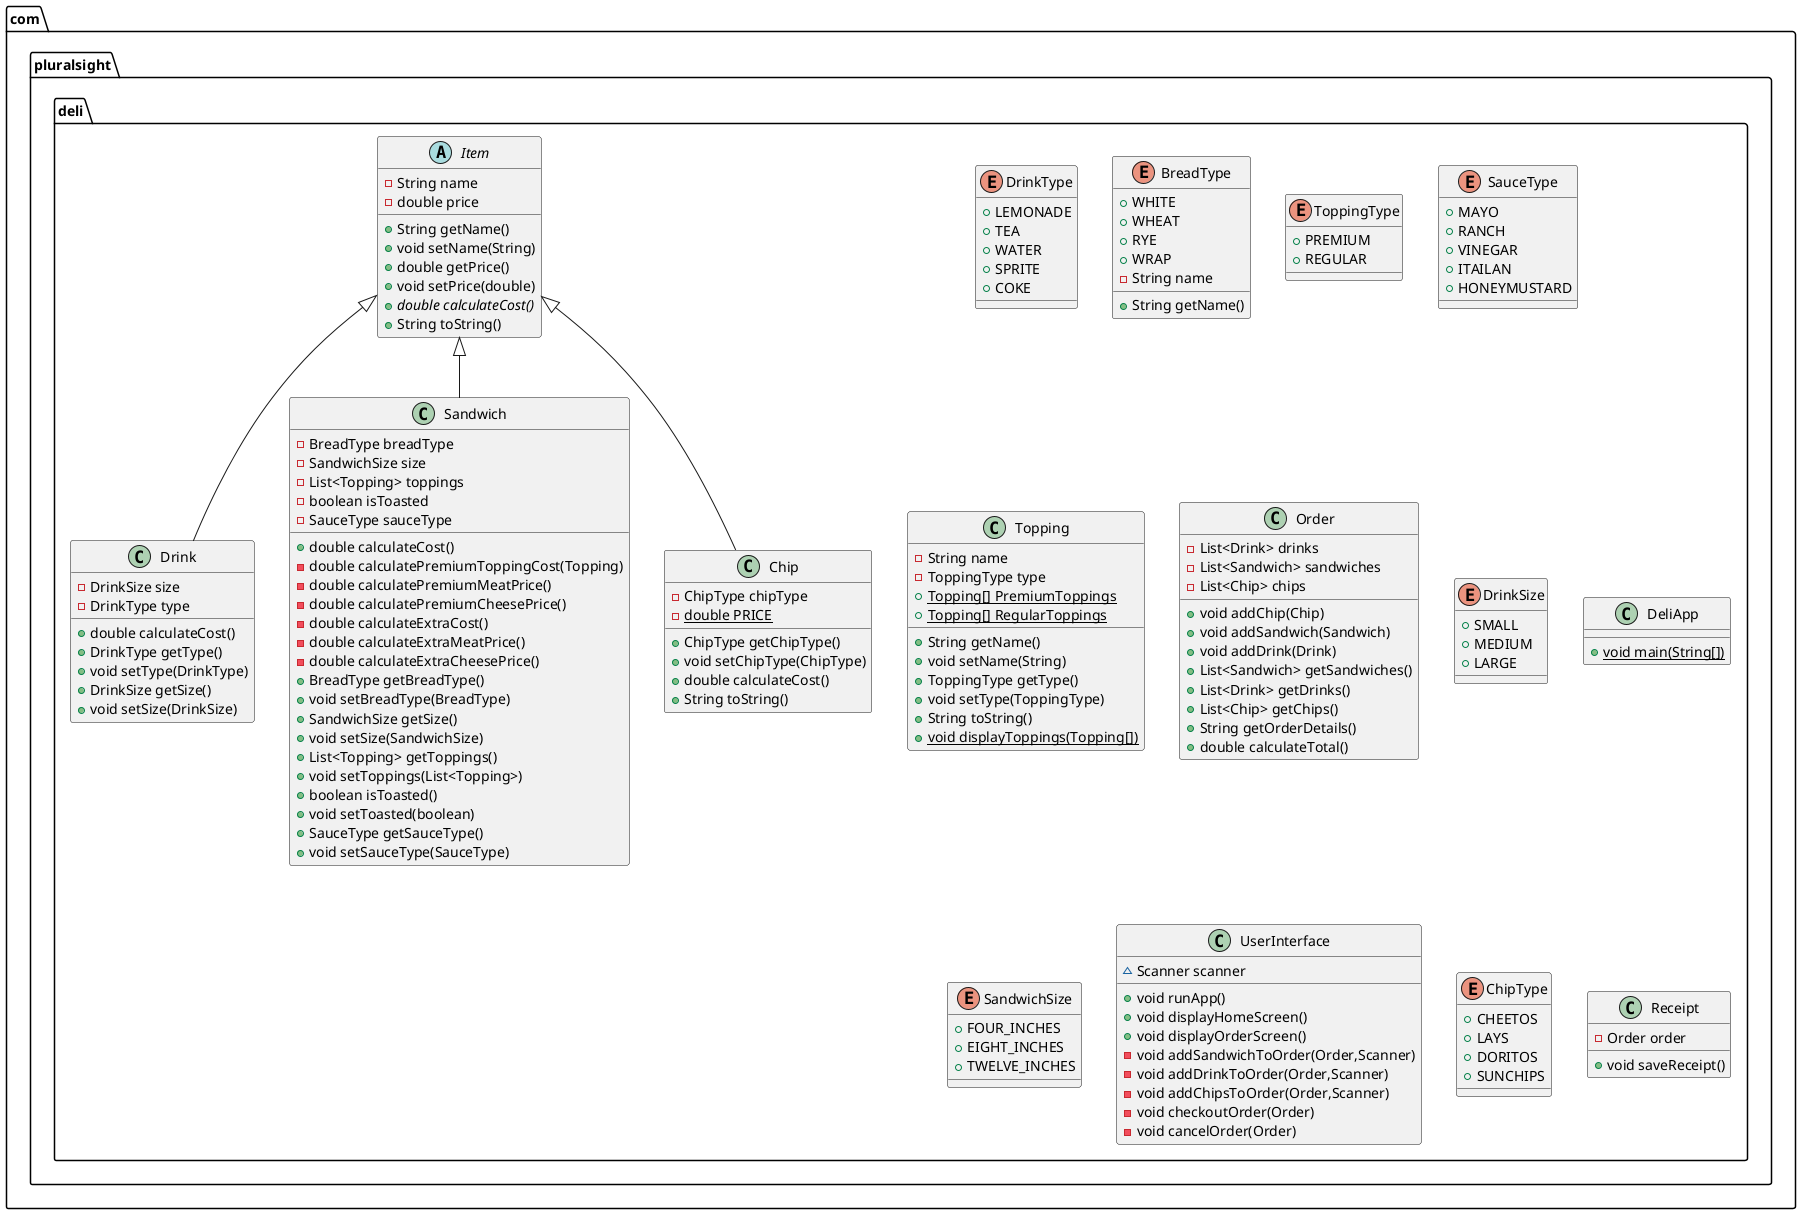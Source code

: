 @startuml
enum com.pluralsight.deli.DrinkType {
+  LEMONADE
+  TEA
+  WATER
+  SPRITE
+  COKE
}

enum com.pluralsight.deli.BreadType {
+  WHITE
+  WHEAT
+  RYE
+  WRAP
- String name
+ String getName()
}


enum com.pluralsight.deli.ToppingType {
+  PREMIUM
+  REGULAR
}

class com.pluralsight.deli.Drink {
- DrinkSize size
- DrinkType type
+ double calculateCost()
+ DrinkType getType()
+ void setType(DrinkType)
+ DrinkSize getSize()
+ void setSize(DrinkSize)
}


enum com.pluralsight.deli.SauceType {
+  MAYO
+  RANCH
+  VINEGAR
+  ITAILAN
+  HONEYMUSTARD
}

class com.pluralsight.deli.Sandwich {
- BreadType breadType
- SandwichSize size
- List<Topping> toppings
- boolean isToasted
- SauceType sauceType
+ double calculateCost()
- double calculatePremiumToppingCost(Topping)
- double calculatePremiumMeatPrice()
- double calculatePremiumCheesePrice()
- double calculateExtraCost()
- double calculateExtraMeatPrice()
- double calculateExtraCheesePrice()
+ BreadType getBreadType()
+ void setBreadType(BreadType)
+ SandwichSize getSize()
+ void setSize(SandwichSize)
+ List<Topping> getToppings()
+ void setToppings(List<Topping>)
+ boolean isToasted()
+ void setToasted(boolean)
+ SauceType getSauceType()
+ void setSauceType(SauceType)
}


class com.pluralsight.deli.Topping {
- String name
- ToppingType type
+ {static} Topping[] PremiumToppings
+ {static} Topping[] RegularToppings
+ String getName()
+ void setName(String)
+ ToppingType getType()
+ void setType(ToppingType)
+ String toString()
+ {static} void displayToppings(Topping[])
}


class com.pluralsight.deli.Order {
- List<Drink> drinks
- List<Sandwich> sandwiches
- List<Chip> chips
+ void addChip(Chip)
+ void addSandwich(Sandwich)
+ void addDrink(Drink)
+ List<Sandwich> getSandwiches()
+ List<Drink> getDrinks()
+ List<Chip> getChips()
+ String getOrderDetails()
+ double calculateTotal()
}


class com.pluralsight.deli.Chip {
- ChipType chipType
- {static} double PRICE
+ ChipType getChipType()
+ void setChipType(ChipType)
+ double calculateCost()
+ String toString()
}


enum com.pluralsight.deli.DrinkSize {
+  SMALL
+  MEDIUM
+  LARGE
}

class com.pluralsight.deli.DeliApp {
+ {static} void main(String[])
}

enum com.pluralsight.deli.SandwichSize {
+  FOUR_INCHES
+  EIGHT_INCHES
+  TWELVE_INCHES
}

class com.pluralsight.deli.UserInterface {
~ Scanner scanner
+ void runApp()
+ void displayHomeScreen()
+ void displayOrderScreen()
- void addSandwichToOrder(Order,Scanner)
- void addDrinkToOrder(Order,Scanner)
- void addChipsToOrder(Order,Scanner)
- void checkoutOrder(Order)
- void cancelOrder(Order)
}


enum com.pluralsight.deli.ChipType {
+  CHEETOS
+  LAYS
+  DORITOS
+  SUNCHIPS
}

abstract class com.pluralsight.deli.Item {
- String name
- double price
+ String getName()
+ void setName(String)
+ double getPrice()
+ void setPrice(double)
+ {abstract}double calculateCost()
+ String toString()
}


class com.pluralsight.deli.Receipt {
- Order order
+ void saveReceipt()
}




com.pluralsight.deli.Item <|-- com.pluralsight.deli.Drink
com.pluralsight.deli.Item <|-- com.pluralsight.deli.Sandwich
com.pluralsight.deli.Item <|-- com.pluralsight.deli.Chip
@enduml